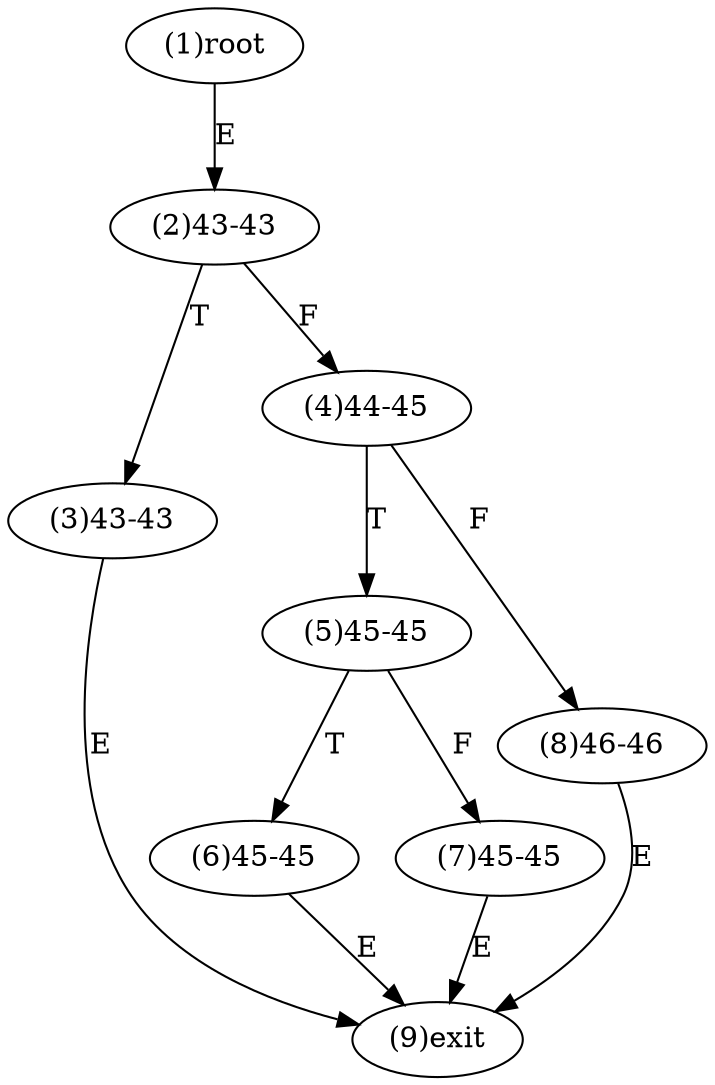 digraph "" { 
1[ label="(1)root"];
2[ label="(2)43-43"];
3[ label="(3)43-43"];
4[ label="(4)44-45"];
5[ label="(5)45-45"];
6[ label="(6)45-45"];
7[ label="(7)45-45"];
8[ label="(8)46-46"];
9[ label="(9)exit"];
1->2[ label="E"];
2->4[ label="F"];
2->3[ label="T"];
3->9[ label="E"];
4->8[ label="F"];
4->5[ label="T"];
5->7[ label="F"];
5->6[ label="T"];
6->9[ label="E"];
7->9[ label="E"];
8->9[ label="E"];
}